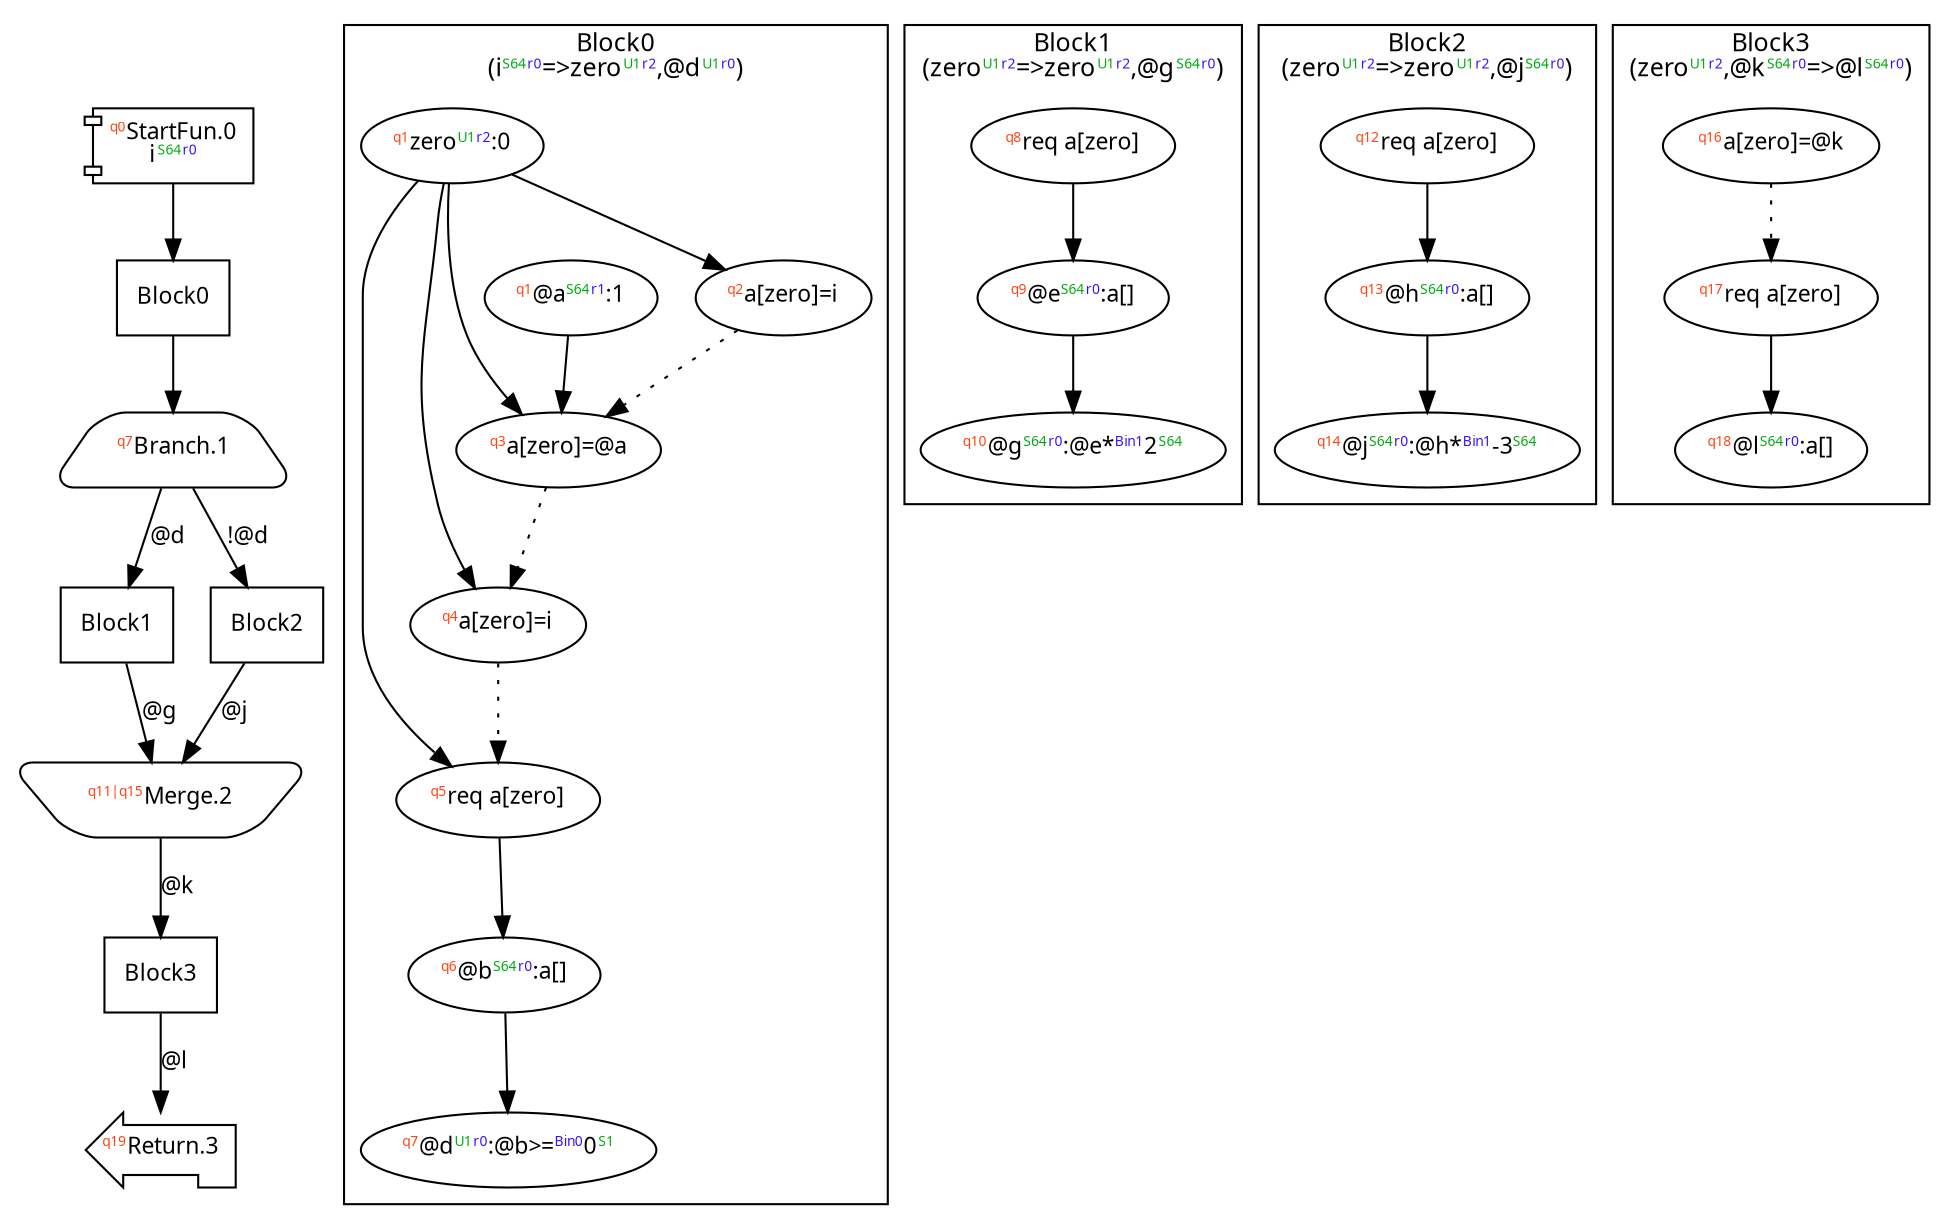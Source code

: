digraph Program_ {
  graph [fontname = "Monaco", fontsize = 12, ranksep = 0.5];
  node [shape = box, fontname = "Monaco", fontsize = 11; colorscheme = pastel19];
  edge [fontname = "Monaco", fontsize = 11; colorscheme = pastel19];
  Jump0[label = <<font color="#ff4411" point-size="8"><sup>q0</sup></font>StartFun.0<br/>i<font color="#00aa11" point-size="8"><sup>S64</sup></font><font color="#3311ff" point-size="8"><sup>r0</sup></font>>; shape = component];
  Jump0 -> Block0;
  Jump1[
    label = <<font color="#ff4411" point-size="8"><sup>q7</sup></font>Branch.1>;
    shape = trapezium; style = rounded;
  ];
  Block0 -> Jump1;
  Jump1 -> Block1 [label="@d"];
  Jump1 -> Block2 [label="!@d"];
  Jump2[label = <<font color="#ff4411" point-size="8"><sup>q11|q15</sup></font>Merge.2>; shape = invtrapezium; style = rounded];
  Block1 -> Jump2 [label="@g"];
  Block2 -> Jump2 [label="@j"];
  Jump2 -> Block3 [label="@k"];
  Jump3[label = <<font color="#ff4411" point-size="8"><sup>q19</sup></font>Return.3>; shape = lpromoter];
  Block3 -> Jump3 [label="@l"];
  Block0 [label = "Block0"];
  Block1 [label = "Block1"];
  Block2 [label = "Block2"];
  Block3 [label = "Block3"];
  subgraph cluster_dfg_Block0 {
    node [shape = oval];
    label = <Block0<br/>(i<font color="#00aa11" point-size="8"><sup>S64</sup></font><font color="#3311ff" point-size="8"><sup>r0</sup></font>=&gt;zero<font color="#00aa11" point-size="8"><sup>U1</sup></font><font color="#3311ff" point-size="8"><sup>r2</sup></font>,@d<font color="#00aa11" point-size="8"><sup>U1</sup></font><font color="#3311ff" point-size="8"><sup>r0</sup></font>)>;
    0 [label=<<font color="#ff4411" point-size="8"><sup>q1</sup></font>zero<font color="#00aa11" point-size="8"><sup>U1</sup></font><font color="#3311ff" point-size="8"><sup>r2</sup></font>:0>];
    5 [label=<<font color="#ff4411" point-size="8"><sup>q5</sup></font>req a[zero]>];
    1 [label=<<font color="#ff4411" point-size="8"><sup>q2</sup></font>a[zero]=i>];
    6 [label=<<font color="#ff4411" point-size="8"><sup>q6</sup></font>@b<font color="#00aa11" point-size="8"><sup>S64</sup></font><font color="#3311ff" point-size="8"><sup>r0</sup></font>:a[]>];
    2 [label=<<font color="#ff4411" point-size="8"><sup>q1</sup></font>@a<font color="#00aa11" point-size="8"><sup>S64</sup></font><font color="#3311ff" point-size="8"><sup>r1</sup></font>:1>];
    3 [label=<<font color="#ff4411" point-size="8"><sup>q3</sup></font>a[zero]=@a>];
    8 [label=<<font color="#ff4411" point-size="8"><sup>q7</sup></font>@d<font color="#00aa11" point-size="8"><sup>U1</sup></font><font color="#3311ff" point-size="8"><sup>r0</sup></font>:@b&gt;=<font color="#3311ff" point-size="8"><sup>Bin0</sup></font>0<font color="#00aa11" point-size="8"><sup>S1</sup></font>>];
    4 [label=<<font color="#ff4411" point-size="8"><sup>q4</sup></font>a[zero]=i>];
    0 -> 1;
    0 -> 3;
    0 -> 4;
    0 -> 5;
    2 -> 3;
    6 -> 8;
    1 -> 3 [style = dotted];
    3 -> 4 [style = dotted];
    4 -> 5 [style = dotted];
    5 -> 6 [style = solid];
  }
  subgraph cluster_dfg_Block1 {
    node [shape = oval];
    label = <Block1<br/>(zero<font color="#00aa11" point-size="8"><sup>U1</sup></font><font color="#3311ff" point-size="8"><sup>r2</sup></font>=&gt;zero<font color="#00aa11" point-size="8"><sup>U1</sup></font><font color="#3311ff" point-size="8"><sup>r2</sup></font>,@g<font color="#00aa11" point-size="8"><sup>S64</sup></font><font color="#3311ff" point-size="8"><sup>r0</sup></font>)>;
    10 [label=<<font color="#ff4411" point-size="8"><sup>q9</sup></font>@e<font color="#00aa11" point-size="8"><sup>S64</sup></font><font color="#3311ff" point-size="8"><sup>r0</sup></font>:a[]>];
    9 [label=<<font color="#ff4411" point-size="8"><sup>q8</sup></font>req a[zero]>];
    12 [label=<<font color="#ff4411" point-size="8"><sup>q10</sup></font>@g<font color="#00aa11" point-size="8"><sup>S64</sup></font><font color="#3311ff" point-size="8"><sup>r0</sup></font>:@e*<font color="#3311ff" point-size="8"><sup>Bin1</sup></font>2<font color="#00aa11" point-size="8"><sup>S64</sup></font>>];
    10 -> 12;
    9 -> 10 [style = solid];
  }
  subgraph cluster_dfg_Block2 {
    node [shape = oval];
    label = <Block2<br/>(zero<font color="#00aa11" point-size="8"><sup>U1</sup></font><font color="#3311ff" point-size="8"><sup>r2</sup></font>=&gt;zero<font color="#00aa11" point-size="8"><sup>U1</sup></font><font color="#3311ff" point-size="8"><sup>r2</sup></font>,@j<font color="#00aa11" point-size="8"><sup>S64</sup></font><font color="#3311ff" point-size="8"><sup>r0</sup></font>)>;
    14 [label=<<font color="#ff4411" point-size="8"><sup>q13</sup></font>@h<font color="#00aa11" point-size="8"><sup>S64</sup></font><font color="#3311ff" point-size="8"><sup>r0</sup></font>:a[]>];
    13 [label=<<font color="#ff4411" point-size="8"><sup>q12</sup></font>req a[zero]>];
    16 [label=<<font color="#ff4411" point-size="8"><sup>q14</sup></font>@j<font color="#00aa11" point-size="8"><sup>S64</sup></font><font color="#3311ff" point-size="8"><sup>r0</sup></font>:@h*<font color="#3311ff" point-size="8"><sup>Bin1</sup></font>-3<font color="#00aa11" point-size="8"><sup>S64</sup></font>>];
    14 -> 16;
    13 -> 14 [style = solid];
  }
  subgraph cluster_dfg_Block3 {
    node [shape = oval];
    label = <Block3<br/>(zero<font color="#00aa11" point-size="8"><sup>U1</sup></font><font color="#3311ff" point-size="8"><sup>r2</sup></font>,@k<font color="#00aa11" point-size="8"><sup>S64</sup></font><font color="#3311ff" point-size="8"><sup>r0</sup></font>=&gt;@l<font color="#00aa11" point-size="8"><sup>S64</sup></font><font color="#3311ff" point-size="8"><sup>r0</sup></font>)>;
    17 [label=<<font color="#ff4411" point-size="8"><sup>q16</sup></font>a[zero]=@k>];
    19 [label=<<font color="#ff4411" point-size="8"><sup>q18</sup></font>@l<font color="#00aa11" point-size="8"><sup>S64</sup></font><font color="#3311ff" point-size="8"><sup>r0</sup></font>:a[]>];
    18 [label=<<font color="#ff4411" point-size="8"><sup>q17</sup></font>req a[zero]>];
    17 -> 18 [style = dotted];
    18 -> 19 [style = solid];
  }
}
